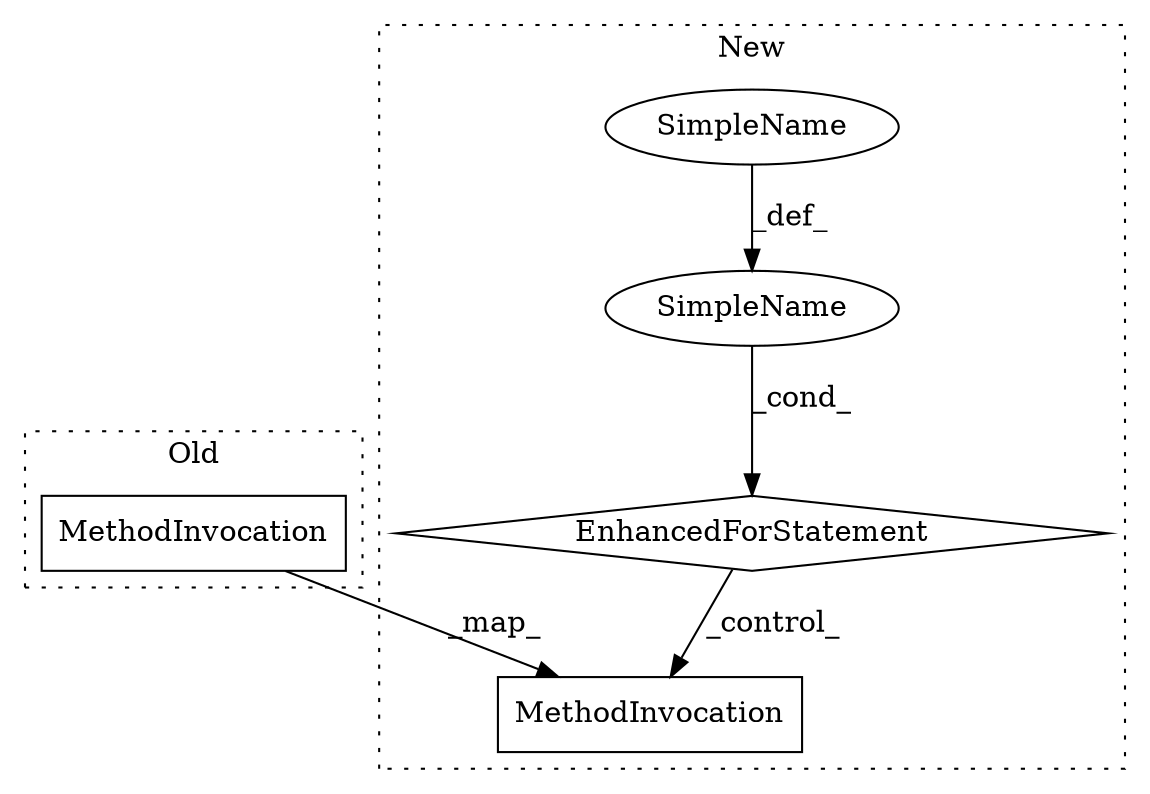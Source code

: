 digraph G {
subgraph cluster0 {
2 [label="MethodInvocation" a="32" s="2591,2643" l="8,1" shape="box"];
label = "Old";
style="dotted";
}
subgraph cluster1 {
1 [label="MethodInvocation" a="32" s="2833,2885" l="8,1" shape="box"];
3 [label="SimpleName" a="42" s="2548" l="6" shape="ellipse"];
4 [label="SimpleName" a="42" s="" l="" shape="ellipse"];
5 [label="EnhancedForStatement" a="70" s="2491,2611" l="53,3" shape="diamond"];
label = "New";
style="dotted";
}
2 -> 1 [label="_map_"];
3 -> 5 [label="_cond_"];
4 -> 3 [label="_def_"];
5 -> 1 [label="_control_"];
}